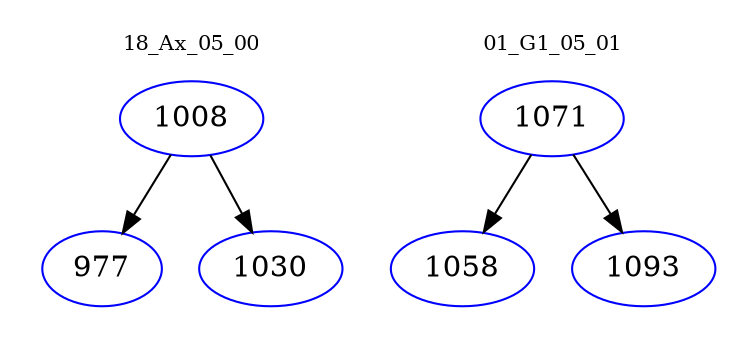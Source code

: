 digraph{
subgraph cluster_0 {
color = white
label = "18_Ax_05_00";
fontsize=10;
T0_1008 [label="1008", color="blue"]
T0_1008 -> T0_977 [color="black"]
T0_977 [label="977", color="blue"]
T0_1008 -> T0_1030 [color="black"]
T0_1030 [label="1030", color="blue"]
}
subgraph cluster_1 {
color = white
label = "01_G1_05_01";
fontsize=10;
T1_1071 [label="1071", color="blue"]
T1_1071 -> T1_1058 [color="black"]
T1_1058 [label="1058", color="blue"]
T1_1071 -> T1_1093 [color="black"]
T1_1093 [label="1093", color="blue"]
}
}
